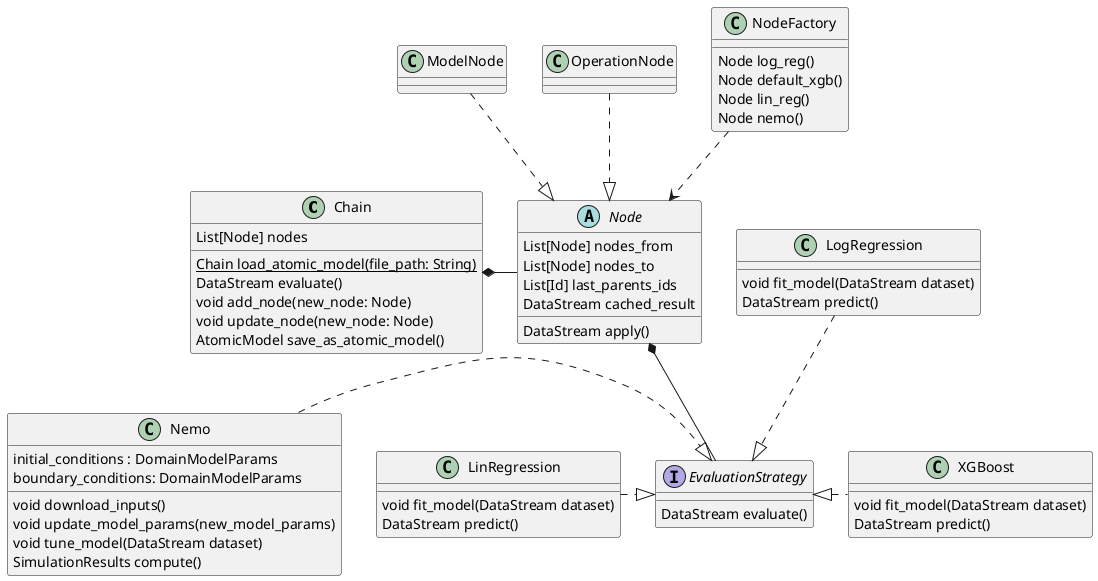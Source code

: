 @startuml

class Chain {
    List[Node] nodes
    {static} Chain load_atomic_model(file_path: String)
    DataStream evaluate()
    void add_node(new_node: Node)
    void update_node(new_node: Node)
    AtomicModel save_as_atomic_model()
}

abstract class Node {
    List[Node] nodes_from
    List[Node] nodes_to
    List[Id] last_parents_ids
    DataStream cached_result

    DataStream apply()
}

class Nemo {
    initial_conditions : DomainModelParams
    boundary_conditions: DomainModelParams
    void download_inputs()
    void update_model_params(new_model_params)
    void tune_model(DataStream dataset)
    SimulationResults compute()
}

class ModelNode {

}

class OperationNode {

}

class XGBoost {
    void fit_model(DataStream dataset)
    DataStream predict()
}

class LogRegression {
    void fit_model(DataStream dataset)
    DataStream predict()
}


class LinRegression {
    void fit_model(DataStream dataset)
    DataStream predict()
}

class NodeFactory {
    Node log_reg()
    Node default_xgb()
    Node lin_reg()
    Node nemo()
}



interface EvaluationStrategy {
    DataStream evaluate()
}

Chain *-right- Node
ModelNode ..|> Node
OperationNode ..|> Node

Node *-- EvaluationStrategy
Nemo ..-right-|> EvaluationStrategy
XGBoost ..-left-|> EvaluationStrategy
LogRegression ..|> EvaluationStrategy
LinRegression ..-right-|> EvaluationStrategy

NodeFactory ..> Node


@enduml